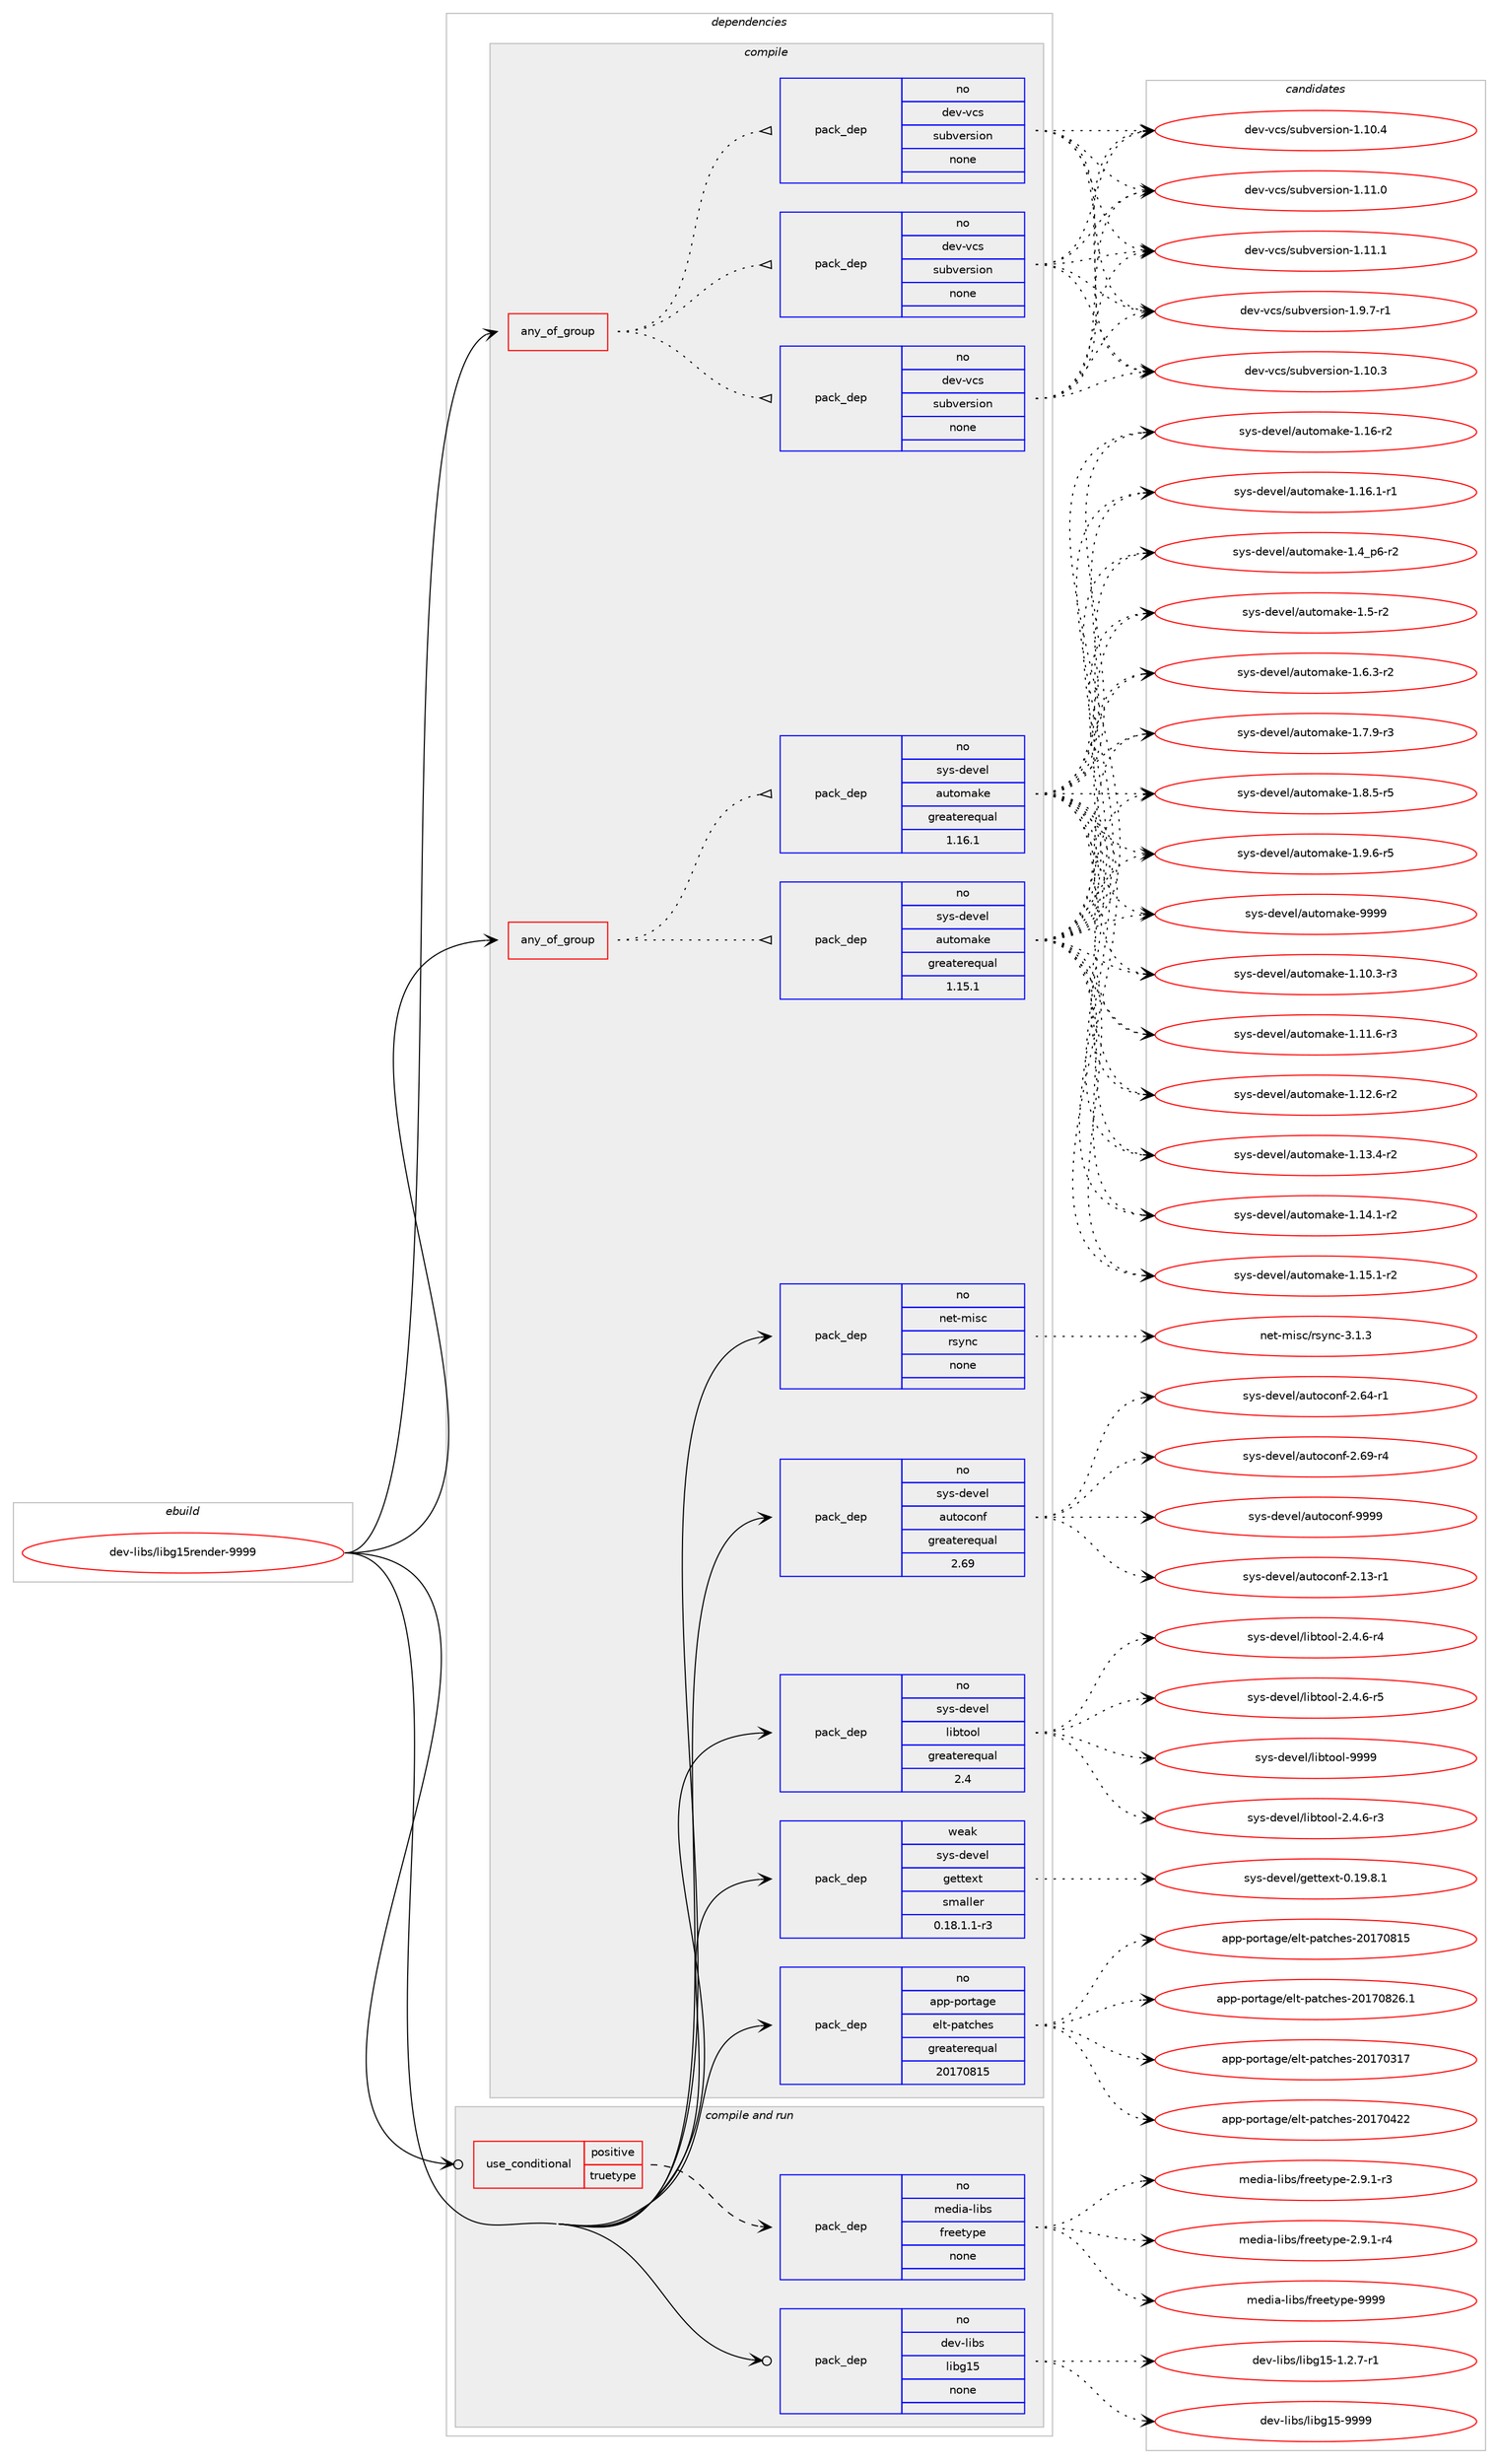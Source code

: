 digraph prolog {

# *************
# Graph options
# *************

newrank=true;
concentrate=true;
compound=true;
graph [rankdir=LR,fontname=Helvetica,fontsize=10,ranksep=1.5];#, ranksep=2.5, nodesep=0.2];
edge  [arrowhead=vee];
node  [fontname=Helvetica,fontsize=10];

# **********
# The ebuild
# **********

subgraph cluster_leftcol {
color=gray;
rank=same;
label=<<i>ebuild</i>>;
id [label="dev-libs/libg15render-9999", color=red, width=4, href="../dev-libs/libg15render-9999.svg"];
}

# ****************
# The dependencies
# ****************

subgraph cluster_midcol {
color=gray;
label=<<i>dependencies</i>>;
subgraph cluster_compile {
fillcolor="#eeeeee";
style=filled;
label=<<i>compile</i>>;
subgraph any22252 {
dependency1367738 [label=<<TABLE BORDER="0" CELLBORDER="1" CELLSPACING="0" CELLPADDING="4"><TR><TD CELLPADDING="10">any_of_group</TD></TR></TABLE>>, shape=none, color=red];subgraph pack978979 {
dependency1367739 [label=<<TABLE BORDER="0" CELLBORDER="1" CELLSPACING="0" CELLPADDING="4" WIDTH="220"><TR><TD ROWSPAN="6" CELLPADDING="30">pack_dep</TD></TR><TR><TD WIDTH="110">no</TD></TR><TR><TD>dev-vcs</TD></TR><TR><TD>subversion</TD></TR><TR><TD>none</TD></TR><TR><TD></TD></TR></TABLE>>, shape=none, color=blue];
}
dependency1367738:e -> dependency1367739:w [weight=20,style="dotted",arrowhead="oinv"];
subgraph pack978980 {
dependency1367740 [label=<<TABLE BORDER="0" CELLBORDER="1" CELLSPACING="0" CELLPADDING="4" WIDTH="220"><TR><TD ROWSPAN="6" CELLPADDING="30">pack_dep</TD></TR><TR><TD WIDTH="110">no</TD></TR><TR><TD>dev-vcs</TD></TR><TR><TD>subversion</TD></TR><TR><TD>none</TD></TR><TR><TD></TD></TR></TABLE>>, shape=none, color=blue];
}
dependency1367738:e -> dependency1367740:w [weight=20,style="dotted",arrowhead="oinv"];
subgraph pack978981 {
dependency1367741 [label=<<TABLE BORDER="0" CELLBORDER="1" CELLSPACING="0" CELLPADDING="4" WIDTH="220"><TR><TD ROWSPAN="6" CELLPADDING="30">pack_dep</TD></TR><TR><TD WIDTH="110">no</TD></TR><TR><TD>dev-vcs</TD></TR><TR><TD>subversion</TD></TR><TR><TD>none</TD></TR><TR><TD></TD></TR></TABLE>>, shape=none, color=blue];
}
dependency1367738:e -> dependency1367741:w [weight=20,style="dotted",arrowhead="oinv"];
}
id:e -> dependency1367738:w [weight=20,style="solid",arrowhead="vee"];
subgraph any22253 {
dependency1367742 [label=<<TABLE BORDER="0" CELLBORDER="1" CELLSPACING="0" CELLPADDING="4"><TR><TD CELLPADDING="10">any_of_group</TD></TR></TABLE>>, shape=none, color=red];subgraph pack978982 {
dependency1367743 [label=<<TABLE BORDER="0" CELLBORDER="1" CELLSPACING="0" CELLPADDING="4" WIDTH="220"><TR><TD ROWSPAN="6" CELLPADDING="30">pack_dep</TD></TR><TR><TD WIDTH="110">no</TD></TR><TR><TD>sys-devel</TD></TR><TR><TD>automake</TD></TR><TR><TD>greaterequal</TD></TR><TR><TD>1.16.1</TD></TR></TABLE>>, shape=none, color=blue];
}
dependency1367742:e -> dependency1367743:w [weight=20,style="dotted",arrowhead="oinv"];
subgraph pack978983 {
dependency1367744 [label=<<TABLE BORDER="0" CELLBORDER="1" CELLSPACING="0" CELLPADDING="4" WIDTH="220"><TR><TD ROWSPAN="6" CELLPADDING="30">pack_dep</TD></TR><TR><TD WIDTH="110">no</TD></TR><TR><TD>sys-devel</TD></TR><TR><TD>automake</TD></TR><TR><TD>greaterequal</TD></TR><TR><TD>1.15.1</TD></TR></TABLE>>, shape=none, color=blue];
}
dependency1367742:e -> dependency1367744:w [weight=20,style="dotted",arrowhead="oinv"];
}
id:e -> dependency1367742:w [weight=20,style="solid",arrowhead="vee"];
subgraph pack978984 {
dependency1367745 [label=<<TABLE BORDER="0" CELLBORDER="1" CELLSPACING="0" CELLPADDING="4" WIDTH="220"><TR><TD ROWSPAN="6" CELLPADDING="30">pack_dep</TD></TR><TR><TD WIDTH="110">no</TD></TR><TR><TD>app-portage</TD></TR><TR><TD>elt-patches</TD></TR><TR><TD>greaterequal</TD></TR><TR><TD>20170815</TD></TR></TABLE>>, shape=none, color=blue];
}
id:e -> dependency1367745:w [weight=20,style="solid",arrowhead="vee"];
subgraph pack978985 {
dependency1367746 [label=<<TABLE BORDER="0" CELLBORDER="1" CELLSPACING="0" CELLPADDING="4" WIDTH="220"><TR><TD ROWSPAN="6" CELLPADDING="30">pack_dep</TD></TR><TR><TD WIDTH="110">no</TD></TR><TR><TD>net-misc</TD></TR><TR><TD>rsync</TD></TR><TR><TD>none</TD></TR><TR><TD></TD></TR></TABLE>>, shape=none, color=blue];
}
id:e -> dependency1367746:w [weight=20,style="solid",arrowhead="vee"];
subgraph pack978986 {
dependency1367747 [label=<<TABLE BORDER="0" CELLBORDER="1" CELLSPACING="0" CELLPADDING="4" WIDTH="220"><TR><TD ROWSPAN="6" CELLPADDING="30">pack_dep</TD></TR><TR><TD WIDTH="110">no</TD></TR><TR><TD>sys-devel</TD></TR><TR><TD>autoconf</TD></TR><TR><TD>greaterequal</TD></TR><TR><TD>2.69</TD></TR></TABLE>>, shape=none, color=blue];
}
id:e -> dependency1367747:w [weight=20,style="solid",arrowhead="vee"];
subgraph pack978987 {
dependency1367748 [label=<<TABLE BORDER="0" CELLBORDER="1" CELLSPACING="0" CELLPADDING="4" WIDTH="220"><TR><TD ROWSPAN="6" CELLPADDING="30">pack_dep</TD></TR><TR><TD WIDTH="110">no</TD></TR><TR><TD>sys-devel</TD></TR><TR><TD>libtool</TD></TR><TR><TD>greaterequal</TD></TR><TR><TD>2.4</TD></TR></TABLE>>, shape=none, color=blue];
}
id:e -> dependency1367748:w [weight=20,style="solid",arrowhead="vee"];
subgraph pack978988 {
dependency1367749 [label=<<TABLE BORDER="0" CELLBORDER="1" CELLSPACING="0" CELLPADDING="4" WIDTH="220"><TR><TD ROWSPAN="6" CELLPADDING="30">pack_dep</TD></TR><TR><TD WIDTH="110">weak</TD></TR><TR><TD>sys-devel</TD></TR><TR><TD>gettext</TD></TR><TR><TD>smaller</TD></TR><TR><TD>0.18.1.1-r3</TD></TR></TABLE>>, shape=none, color=blue];
}
id:e -> dependency1367749:w [weight=20,style="solid",arrowhead="vee"];
}
subgraph cluster_compileandrun {
fillcolor="#eeeeee";
style=filled;
label=<<i>compile and run</i>>;
subgraph cond365955 {
dependency1367750 [label=<<TABLE BORDER="0" CELLBORDER="1" CELLSPACING="0" CELLPADDING="4"><TR><TD ROWSPAN="3" CELLPADDING="10">use_conditional</TD></TR><TR><TD>positive</TD></TR><TR><TD>truetype</TD></TR></TABLE>>, shape=none, color=red];
subgraph pack978989 {
dependency1367751 [label=<<TABLE BORDER="0" CELLBORDER="1" CELLSPACING="0" CELLPADDING="4" WIDTH="220"><TR><TD ROWSPAN="6" CELLPADDING="30">pack_dep</TD></TR><TR><TD WIDTH="110">no</TD></TR><TR><TD>media-libs</TD></TR><TR><TD>freetype</TD></TR><TR><TD>none</TD></TR><TR><TD></TD></TR></TABLE>>, shape=none, color=blue];
}
dependency1367750:e -> dependency1367751:w [weight=20,style="dashed",arrowhead="vee"];
}
id:e -> dependency1367750:w [weight=20,style="solid",arrowhead="odotvee"];
subgraph pack978990 {
dependency1367752 [label=<<TABLE BORDER="0" CELLBORDER="1" CELLSPACING="0" CELLPADDING="4" WIDTH="220"><TR><TD ROWSPAN="6" CELLPADDING="30">pack_dep</TD></TR><TR><TD WIDTH="110">no</TD></TR><TR><TD>dev-libs</TD></TR><TR><TD>libg15</TD></TR><TR><TD>none</TD></TR><TR><TD></TD></TR></TABLE>>, shape=none, color=blue];
}
id:e -> dependency1367752:w [weight=20,style="solid",arrowhead="odotvee"];
}
subgraph cluster_run {
fillcolor="#eeeeee";
style=filled;
label=<<i>run</i>>;
}
}

# **************
# The candidates
# **************

subgraph cluster_choices {
rank=same;
color=gray;
label=<<i>candidates</i>>;

subgraph choice978979 {
color=black;
nodesep=1;
choice1001011184511899115471151179811810111411510511111045494649484651 [label="dev-vcs/subversion-1.10.3", color=red, width=4,href="../dev-vcs/subversion-1.10.3.svg"];
choice1001011184511899115471151179811810111411510511111045494649484652 [label="dev-vcs/subversion-1.10.4", color=red, width=4,href="../dev-vcs/subversion-1.10.4.svg"];
choice1001011184511899115471151179811810111411510511111045494649494648 [label="dev-vcs/subversion-1.11.0", color=red, width=4,href="../dev-vcs/subversion-1.11.0.svg"];
choice1001011184511899115471151179811810111411510511111045494649494649 [label="dev-vcs/subversion-1.11.1", color=red, width=4,href="../dev-vcs/subversion-1.11.1.svg"];
choice100101118451189911547115117981181011141151051111104549465746554511449 [label="dev-vcs/subversion-1.9.7-r1", color=red, width=4,href="../dev-vcs/subversion-1.9.7-r1.svg"];
dependency1367739:e -> choice1001011184511899115471151179811810111411510511111045494649484651:w [style=dotted,weight="100"];
dependency1367739:e -> choice1001011184511899115471151179811810111411510511111045494649484652:w [style=dotted,weight="100"];
dependency1367739:e -> choice1001011184511899115471151179811810111411510511111045494649494648:w [style=dotted,weight="100"];
dependency1367739:e -> choice1001011184511899115471151179811810111411510511111045494649494649:w [style=dotted,weight="100"];
dependency1367739:e -> choice100101118451189911547115117981181011141151051111104549465746554511449:w [style=dotted,weight="100"];
}
subgraph choice978980 {
color=black;
nodesep=1;
choice1001011184511899115471151179811810111411510511111045494649484651 [label="dev-vcs/subversion-1.10.3", color=red, width=4,href="../dev-vcs/subversion-1.10.3.svg"];
choice1001011184511899115471151179811810111411510511111045494649484652 [label="dev-vcs/subversion-1.10.4", color=red, width=4,href="../dev-vcs/subversion-1.10.4.svg"];
choice1001011184511899115471151179811810111411510511111045494649494648 [label="dev-vcs/subversion-1.11.0", color=red, width=4,href="../dev-vcs/subversion-1.11.0.svg"];
choice1001011184511899115471151179811810111411510511111045494649494649 [label="dev-vcs/subversion-1.11.1", color=red, width=4,href="../dev-vcs/subversion-1.11.1.svg"];
choice100101118451189911547115117981181011141151051111104549465746554511449 [label="dev-vcs/subversion-1.9.7-r1", color=red, width=4,href="../dev-vcs/subversion-1.9.7-r1.svg"];
dependency1367740:e -> choice1001011184511899115471151179811810111411510511111045494649484651:w [style=dotted,weight="100"];
dependency1367740:e -> choice1001011184511899115471151179811810111411510511111045494649484652:w [style=dotted,weight="100"];
dependency1367740:e -> choice1001011184511899115471151179811810111411510511111045494649494648:w [style=dotted,weight="100"];
dependency1367740:e -> choice1001011184511899115471151179811810111411510511111045494649494649:w [style=dotted,weight="100"];
dependency1367740:e -> choice100101118451189911547115117981181011141151051111104549465746554511449:w [style=dotted,weight="100"];
}
subgraph choice978981 {
color=black;
nodesep=1;
choice1001011184511899115471151179811810111411510511111045494649484651 [label="dev-vcs/subversion-1.10.3", color=red, width=4,href="../dev-vcs/subversion-1.10.3.svg"];
choice1001011184511899115471151179811810111411510511111045494649484652 [label="dev-vcs/subversion-1.10.4", color=red, width=4,href="../dev-vcs/subversion-1.10.4.svg"];
choice1001011184511899115471151179811810111411510511111045494649494648 [label="dev-vcs/subversion-1.11.0", color=red, width=4,href="../dev-vcs/subversion-1.11.0.svg"];
choice1001011184511899115471151179811810111411510511111045494649494649 [label="dev-vcs/subversion-1.11.1", color=red, width=4,href="../dev-vcs/subversion-1.11.1.svg"];
choice100101118451189911547115117981181011141151051111104549465746554511449 [label="dev-vcs/subversion-1.9.7-r1", color=red, width=4,href="../dev-vcs/subversion-1.9.7-r1.svg"];
dependency1367741:e -> choice1001011184511899115471151179811810111411510511111045494649484651:w [style=dotted,weight="100"];
dependency1367741:e -> choice1001011184511899115471151179811810111411510511111045494649484652:w [style=dotted,weight="100"];
dependency1367741:e -> choice1001011184511899115471151179811810111411510511111045494649494648:w [style=dotted,weight="100"];
dependency1367741:e -> choice1001011184511899115471151179811810111411510511111045494649494649:w [style=dotted,weight="100"];
dependency1367741:e -> choice100101118451189911547115117981181011141151051111104549465746554511449:w [style=dotted,weight="100"];
}
subgraph choice978982 {
color=black;
nodesep=1;
choice11512111545100101118101108479711711611110997107101454946494846514511451 [label="sys-devel/automake-1.10.3-r3", color=red, width=4,href="../sys-devel/automake-1.10.3-r3.svg"];
choice11512111545100101118101108479711711611110997107101454946494946544511451 [label="sys-devel/automake-1.11.6-r3", color=red, width=4,href="../sys-devel/automake-1.11.6-r3.svg"];
choice11512111545100101118101108479711711611110997107101454946495046544511450 [label="sys-devel/automake-1.12.6-r2", color=red, width=4,href="../sys-devel/automake-1.12.6-r2.svg"];
choice11512111545100101118101108479711711611110997107101454946495146524511450 [label="sys-devel/automake-1.13.4-r2", color=red, width=4,href="../sys-devel/automake-1.13.4-r2.svg"];
choice11512111545100101118101108479711711611110997107101454946495246494511450 [label="sys-devel/automake-1.14.1-r2", color=red, width=4,href="../sys-devel/automake-1.14.1-r2.svg"];
choice11512111545100101118101108479711711611110997107101454946495346494511450 [label="sys-devel/automake-1.15.1-r2", color=red, width=4,href="../sys-devel/automake-1.15.1-r2.svg"];
choice1151211154510010111810110847971171161111099710710145494649544511450 [label="sys-devel/automake-1.16-r2", color=red, width=4,href="../sys-devel/automake-1.16-r2.svg"];
choice11512111545100101118101108479711711611110997107101454946495446494511449 [label="sys-devel/automake-1.16.1-r1", color=red, width=4,href="../sys-devel/automake-1.16.1-r1.svg"];
choice115121115451001011181011084797117116111109971071014549465295112544511450 [label="sys-devel/automake-1.4_p6-r2", color=red, width=4,href="../sys-devel/automake-1.4_p6-r2.svg"];
choice11512111545100101118101108479711711611110997107101454946534511450 [label="sys-devel/automake-1.5-r2", color=red, width=4,href="../sys-devel/automake-1.5-r2.svg"];
choice115121115451001011181011084797117116111109971071014549465446514511450 [label="sys-devel/automake-1.6.3-r2", color=red, width=4,href="../sys-devel/automake-1.6.3-r2.svg"];
choice115121115451001011181011084797117116111109971071014549465546574511451 [label="sys-devel/automake-1.7.9-r3", color=red, width=4,href="../sys-devel/automake-1.7.9-r3.svg"];
choice115121115451001011181011084797117116111109971071014549465646534511453 [label="sys-devel/automake-1.8.5-r5", color=red, width=4,href="../sys-devel/automake-1.8.5-r5.svg"];
choice115121115451001011181011084797117116111109971071014549465746544511453 [label="sys-devel/automake-1.9.6-r5", color=red, width=4,href="../sys-devel/automake-1.9.6-r5.svg"];
choice115121115451001011181011084797117116111109971071014557575757 [label="sys-devel/automake-9999", color=red, width=4,href="../sys-devel/automake-9999.svg"];
dependency1367743:e -> choice11512111545100101118101108479711711611110997107101454946494846514511451:w [style=dotted,weight="100"];
dependency1367743:e -> choice11512111545100101118101108479711711611110997107101454946494946544511451:w [style=dotted,weight="100"];
dependency1367743:e -> choice11512111545100101118101108479711711611110997107101454946495046544511450:w [style=dotted,weight="100"];
dependency1367743:e -> choice11512111545100101118101108479711711611110997107101454946495146524511450:w [style=dotted,weight="100"];
dependency1367743:e -> choice11512111545100101118101108479711711611110997107101454946495246494511450:w [style=dotted,weight="100"];
dependency1367743:e -> choice11512111545100101118101108479711711611110997107101454946495346494511450:w [style=dotted,weight="100"];
dependency1367743:e -> choice1151211154510010111810110847971171161111099710710145494649544511450:w [style=dotted,weight="100"];
dependency1367743:e -> choice11512111545100101118101108479711711611110997107101454946495446494511449:w [style=dotted,weight="100"];
dependency1367743:e -> choice115121115451001011181011084797117116111109971071014549465295112544511450:w [style=dotted,weight="100"];
dependency1367743:e -> choice11512111545100101118101108479711711611110997107101454946534511450:w [style=dotted,weight="100"];
dependency1367743:e -> choice115121115451001011181011084797117116111109971071014549465446514511450:w [style=dotted,weight="100"];
dependency1367743:e -> choice115121115451001011181011084797117116111109971071014549465546574511451:w [style=dotted,weight="100"];
dependency1367743:e -> choice115121115451001011181011084797117116111109971071014549465646534511453:w [style=dotted,weight="100"];
dependency1367743:e -> choice115121115451001011181011084797117116111109971071014549465746544511453:w [style=dotted,weight="100"];
dependency1367743:e -> choice115121115451001011181011084797117116111109971071014557575757:w [style=dotted,weight="100"];
}
subgraph choice978983 {
color=black;
nodesep=1;
choice11512111545100101118101108479711711611110997107101454946494846514511451 [label="sys-devel/automake-1.10.3-r3", color=red, width=4,href="../sys-devel/automake-1.10.3-r3.svg"];
choice11512111545100101118101108479711711611110997107101454946494946544511451 [label="sys-devel/automake-1.11.6-r3", color=red, width=4,href="../sys-devel/automake-1.11.6-r3.svg"];
choice11512111545100101118101108479711711611110997107101454946495046544511450 [label="sys-devel/automake-1.12.6-r2", color=red, width=4,href="../sys-devel/automake-1.12.6-r2.svg"];
choice11512111545100101118101108479711711611110997107101454946495146524511450 [label="sys-devel/automake-1.13.4-r2", color=red, width=4,href="../sys-devel/automake-1.13.4-r2.svg"];
choice11512111545100101118101108479711711611110997107101454946495246494511450 [label="sys-devel/automake-1.14.1-r2", color=red, width=4,href="../sys-devel/automake-1.14.1-r2.svg"];
choice11512111545100101118101108479711711611110997107101454946495346494511450 [label="sys-devel/automake-1.15.1-r2", color=red, width=4,href="../sys-devel/automake-1.15.1-r2.svg"];
choice1151211154510010111810110847971171161111099710710145494649544511450 [label="sys-devel/automake-1.16-r2", color=red, width=4,href="../sys-devel/automake-1.16-r2.svg"];
choice11512111545100101118101108479711711611110997107101454946495446494511449 [label="sys-devel/automake-1.16.1-r1", color=red, width=4,href="../sys-devel/automake-1.16.1-r1.svg"];
choice115121115451001011181011084797117116111109971071014549465295112544511450 [label="sys-devel/automake-1.4_p6-r2", color=red, width=4,href="../sys-devel/automake-1.4_p6-r2.svg"];
choice11512111545100101118101108479711711611110997107101454946534511450 [label="sys-devel/automake-1.5-r2", color=red, width=4,href="../sys-devel/automake-1.5-r2.svg"];
choice115121115451001011181011084797117116111109971071014549465446514511450 [label="sys-devel/automake-1.6.3-r2", color=red, width=4,href="../sys-devel/automake-1.6.3-r2.svg"];
choice115121115451001011181011084797117116111109971071014549465546574511451 [label="sys-devel/automake-1.7.9-r3", color=red, width=4,href="../sys-devel/automake-1.7.9-r3.svg"];
choice115121115451001011181011084797117116111109971071014549465646534511453 [label="sys-devel/automake-1.8.5-r5", color=red, width=4,href="../sys-devel/automake-1.8.5-r5.svg"];
choice115121115451001011181011084797117116111109971071014549465746544511453 [label="sys-devel/automake-1.9.6-r5", color=red, width=4,href="../sys-devel/automake-1.9.6-r5.svg"];
choice115121115451001011181011084797117116111109971071014557575757 [label="sys-devel/automake-9999", color=red, width=4,href="../sys-devel/automake-9999.svg"];
dependency1367744:e -> choice11512111545100101118101108479711711611110997107101454946494846514511451:w [style=dotted,weight="100"];
dependency1367744:e -> choice11512111545100101118101108479711711611110997107101454946494946544511451:w [style=dotted,weight="100"];
dependency1367744:e -> choice11512111545100101118101108479711711611110997107101454946495046544511450:w [style=dotted,weight="100"];
dependency1367744:e -> choice11512111545100101118101108479711711611110997107101454946495146524511450:w [style=dotted,weight="100"];
dependency1367744:e -> choice11512111545100101118101108479711711611110997107101454946495246494511450:w [style=dotted,weight="100"];
dependency1367744:e -> choice11512111545100101118101108479711711611110997107101454946495346494511450:w [style=dotted,weight="100"];
dependency1367744:e -> choice1151211154510010111810110847971171161111099710710145494649544511450:w [style=dotted,weight="100"];
dependency1367744:e -> choice11512111545100101118101108479711711611110997107101454946495446494511449:w [style=dotted,weight="100"];
dependency1367744:e -> choice115121115451001011181011084797117116111109971071014549465295112544511450:w [style=dotted,weight="100"];
dependency1367744:e -> choice11512111545100101118101108479711711611110997107101454946534511450:w [style=dotted,weight="100"];
dependency1367744:e -> choice115121115451001011181011084797117116111109971071014549465446514511450:w [style=dotted,weight="100"];
dependency1367744:e -> choice115121115451001011181011084797117116111109971071014549465546574511451:w [style=dotted,weight="100"];
dependency1367744:e -> choice115121115451001011181011084797117116111109971071014549465646534511453:w [style=dotted,weight="100"];
dependency1367744:e -> choice115121115451001011181011084797117116111109971071014549465746544511453:w [style=dotted,weight="100"];
dependency1367744:e -> choice115121115451001011181011084797117116111109971071014557575757:w [style=dotted,weight="100"];
}
subgraph choice978984 {
color=black;
nodesep=1;
choice97112112451121111141169710310147101108116451129711699104101115455048495548514955 [label="app-portage/elt-patches-20170317", color=red, width=4,href="../app-portage/elt-patches-20170317.svg"];
choice97112112451121111141169710310147101108116451129711699104101115455048495548525050 [label="app-portage/elt-patches-20170422", color=red, width=4,href="../app-portage/elt-patches-20170422.svg"];
choice97112112451121111141169710310147101108116451129711699104101115455048495548564953 [label="app-portage/elt-patches-20170815", color=red, width=4,href="../app-portage/elt-patches-20170815.svg"];
choice971121124511211111411697103101471011081164511297116991041011154550484955485650544649 [label="app-portage/elt-patches-20170826.1", color=red, width=4,href="../app-portage/elt-patches-20170826.1.svg"];
dependency1367745:e -> choice97112112451121111141169710310147101108116451129711699104101115455048495548514955:w [style=dotted,weight="100"];
dependency1367745:e -> choice97112112451121111141169710310147101108116451129711699104101115455048495548525050:w [style=dotted,weight="100"];
dependency1367745:e -> choice97112112451121111141169710310147101108116451129711699104101115455048495548564953:w [style=dotted,weight="100"];
dependency1367745:e -> choice971121124511211111411697103101471011081164511297116991041011154550484955485650544649:w [style=dotted,weight="100"];
}
subgraph choice978985 {
color=black;
nodesep=1;
choice11010111645109105115994711411512111099455146494651 [label="net-misc/rsync-3.1.3", color=red, width=4,href="../net-misc/rsync-3.1.3.svg"];
dependency1367746:e -> choice11010111645109105115994711411512111099455146494651:w [style=dotted,weight="100"];
}
subgraph choice978986 {
color=black;
nodesep=1;
choice1151211154510010111810110847971171161119911111010245504649514511449 [label="sys-devel/autoconf-2.13-r1", color=red, width=4,href="../sys-devel/autoconf-2.13-r1.svg"];
choice1151211154510010111810110847971171161119911111010245504654524511449 [label="sys-devel/autoconf-2.64-r1", color=red, width=4,href="../sys-devel/autoconf-2.64-r1.svg"];
choice1151211154510010111810110847971171161119911111010245504654574511452 [label="sys-devel/autoconf-2.69-r4", color=red, width=4,href="../sys-devel/autoconf-2.69-r4.svg"];
choice115121115451001011181011084797117116111991111101024557575757 [label="sys-devel/autoconf-9999", color=red, width=4,href="../sys-devel/autoconf-9999.svg"];
dependency1367747:e -> choice1151211154510010111810110847971171161119911111010245504649514511449:w [style=dotted,weight="100"];
dependency1367747:e -> choice1151211154510010111810110847971171161119911111010245504654524511449:w [style=dotted,weight="100"];
dependency1367747:e -> choice1151211154510010111810110847971171161119911111010245504654574511452:w [style=dotted,weight="100"];
dependency1367747:e -> choice115121115451001011181011084797117116111991111101024557575757:w [style=dotted,weight="100"];
}
subgraph choice978987 {
color=black;
nodesep=1;
choice1151211154510010111810110847108105981161111111084550465246544511451 [label="sys-devel/libtool-2.4.6-r3", color=red, width=4,href="../sys-devel/libtool-2.4.6-r3.svg"];
choice1151211154510010111810110847108105981161111111084550465246544511452 [label="sys-devel/libtool-2.4.6-r4", color=red, width=4,href="../sys-devel/libtool-2.4.6-r4.svg"];
choice1151211154510010111810110847108105981161111111084550465246544511453 [label="sys-devel/libtool-2.4.6-r5", color=red, width=4,href="../sys-devel/libtool-2.4.6-r5.svg"];
choice1151211154510010111810110847108105981161111111084557575757 [label="sys-devel/libtool-9999", color=red, width=4,href="../sys-devel/libtool-9999.svg"];
dependency1367748:e -> choice1151211154510010111810110847108105981161111111084550465246544511451:w [style=dotted,weight="100"];
dependency1367748:e -> choice1151211154510010111810110847108105981161111111084550465246544511452:w [style=dotted,weight="100"];
dependency1367748:e -> choice1151211154510010111810110847108105981161111111084550465246544511453:w [style=dotted,weight="100"];
dependency1367748:e -> choice1151211154510010111810110847108105981161111111084557575757:w [style=dotted,weight="100"];
}
subgraph choice978988 {
color=black;
nodesep=1;
choice1151211154510010111810110847103101116116101120116454846495746564649 [label="sys-devel/gettext-0.19.8.1", color=red, width=4,href="../sys-devel/gettext-0.19.8.1.svg"];
dependency1367749:e -> choice1151211154510010111810110847103101116116101120116454846495746564649:w [style=dotted,weight="100"];
}
subgraph choice978989 {
color=black;
nodesep=1;
choice109101100105974510810598115471021141011011161211121014550465746494511451 [label="media-libs/freetype-2.9.1-r3", color=red, width=4,href="../media-libs/freetype-2.9.1-r3.svg"];
choice109101100105974510810598115471021141011011161211121014550465746494511452 [label="media-libs/freetype-2.9.1-r4", color=red, width=4,href="../media-libs/freetype-2.9.1-r4.svg"];
choice109101100105974510810598115471021141011011161211121014557575757 [label="media-libs/freetype-9999", color=red, width=4,href="../media-libs/freetype-9999.svg"];
dependency1367751:e -> choice109101100105974510810598115471021141011011161211121014550465746494511451:w [style=dotted,weight="100"];
dependency1367751:e -> choice109101100105974510810598115471021141011011161211121014550465746494511452:w [style=dotted,weight="100"];
dependency1367751:e -> choice109101100105974510810598115471021141011011161211121014557575757:w [style=dotted,weight="100"];
}
subgraph choice978990 {
color=black;
nodesep=1;
choice1001011184510810598115471081059810349534549465046554511449 [label="dev-libs/libg15-1.2.7-r1", color=red, width=4,href="../dev-libs/libg15-1.2.7-r1.svg"];
choice1001011184510810598115471081059810349534557575757 [label="dev-libs/libg15-9999", color=red, width=4,href="../dev-libs/libg15-9999.svg"];
dependency1367752:e -> choice1001011184510810598115471081059810349534549465046554511449:w [style=dotted,weight="100"];
dependency1367752:e -> choice1001011184510810598115471081059810349534557575757:w [style=dotted,weight="100"];
}
}

}
